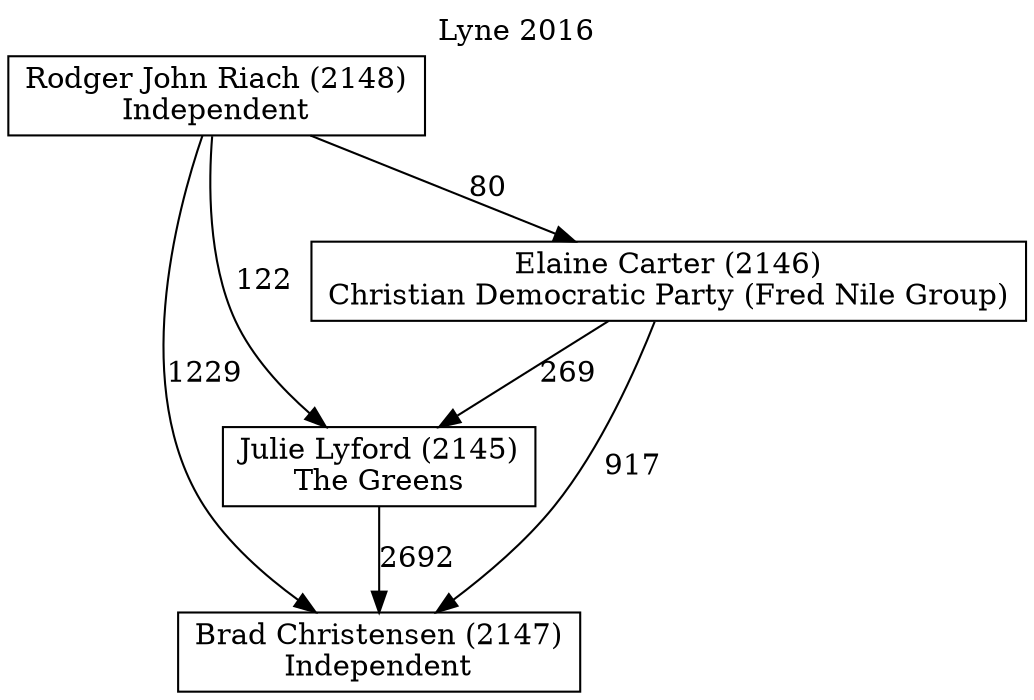 // House preference flow
digraph "Brad Christensen (2147)_Lyne_2016" {
	graph [label="Lyne 2016" labelloc=t mclimit=10]
	node [shape=box]
	"Brad Christensen (2147)" [label="Brad Christensen (2147)
Independent"]
	"Julie Lyford (2145)" [label="Julie Lyford (2145)
The Greens"]
	"Elaine Carter (2146)" [label="Elaine Carter (2146)
Christian Democratic Party (Fred Nile Group)"]
	"Rodger John Riach (2148)" [label="Rodger John Riach (2148)
Independent"]
	"Julie Lyford (2145)" -> "Brad Christensen (2147)" [label=2692]
	"Elaine Carter (2146)" -> "Julie Lyford (2145)" [label=269]
	"Rodger John Riach (2148)" -> "Elaine Carter (2146)" [label=80]
	"Elaine Carter (2146)" -> "Brad Christensen (2147)" [label=917]
	"Rodger John Riach (2148)" -> "Brad Christensen (2147)" [label=1229]
	"Rodger John Riach (2148)" -> "Julie Lyford (2145)" [label=122]
}
